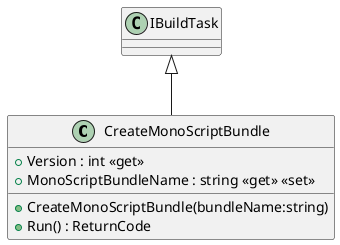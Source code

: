 @startuml
class CreateMonoScriptBundle {
    + Version : int <<get>>
    + MonoScriptBundleName : string <<get>> <<set>>
    + CreateMonoScriptBundle(bundleName:string)
    + Run() : ReturnCode
}
IBuildTask <|-- CreateMonoScriptBundle
@enduml
